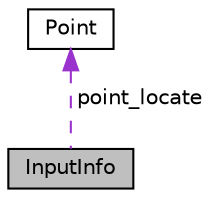 digraph "InputInfo"
{
  edge [fontname="Helvetica",fontsize="10",labelfontname="Helvetica",labelfontsize="10"];
  node [fontname="Helvetica",fontsize="10",shape=record];
  Node1 [label="InputInfo",height=0.2,width=0.4,color="black", fillcolor="grey75", style="filled", fontcolor="black"];
  Node2 -> Node1 [dir="back",color="darkorchid3",fontsize="10",style="dashed",label=" point_locate" ,fontname="Helvetica"];
  Node2 [label="Point",height=0.2,width=0.4,color="black", fillcolor="white", style="filled",URL="$d0/d69/class_point.html"];
}
